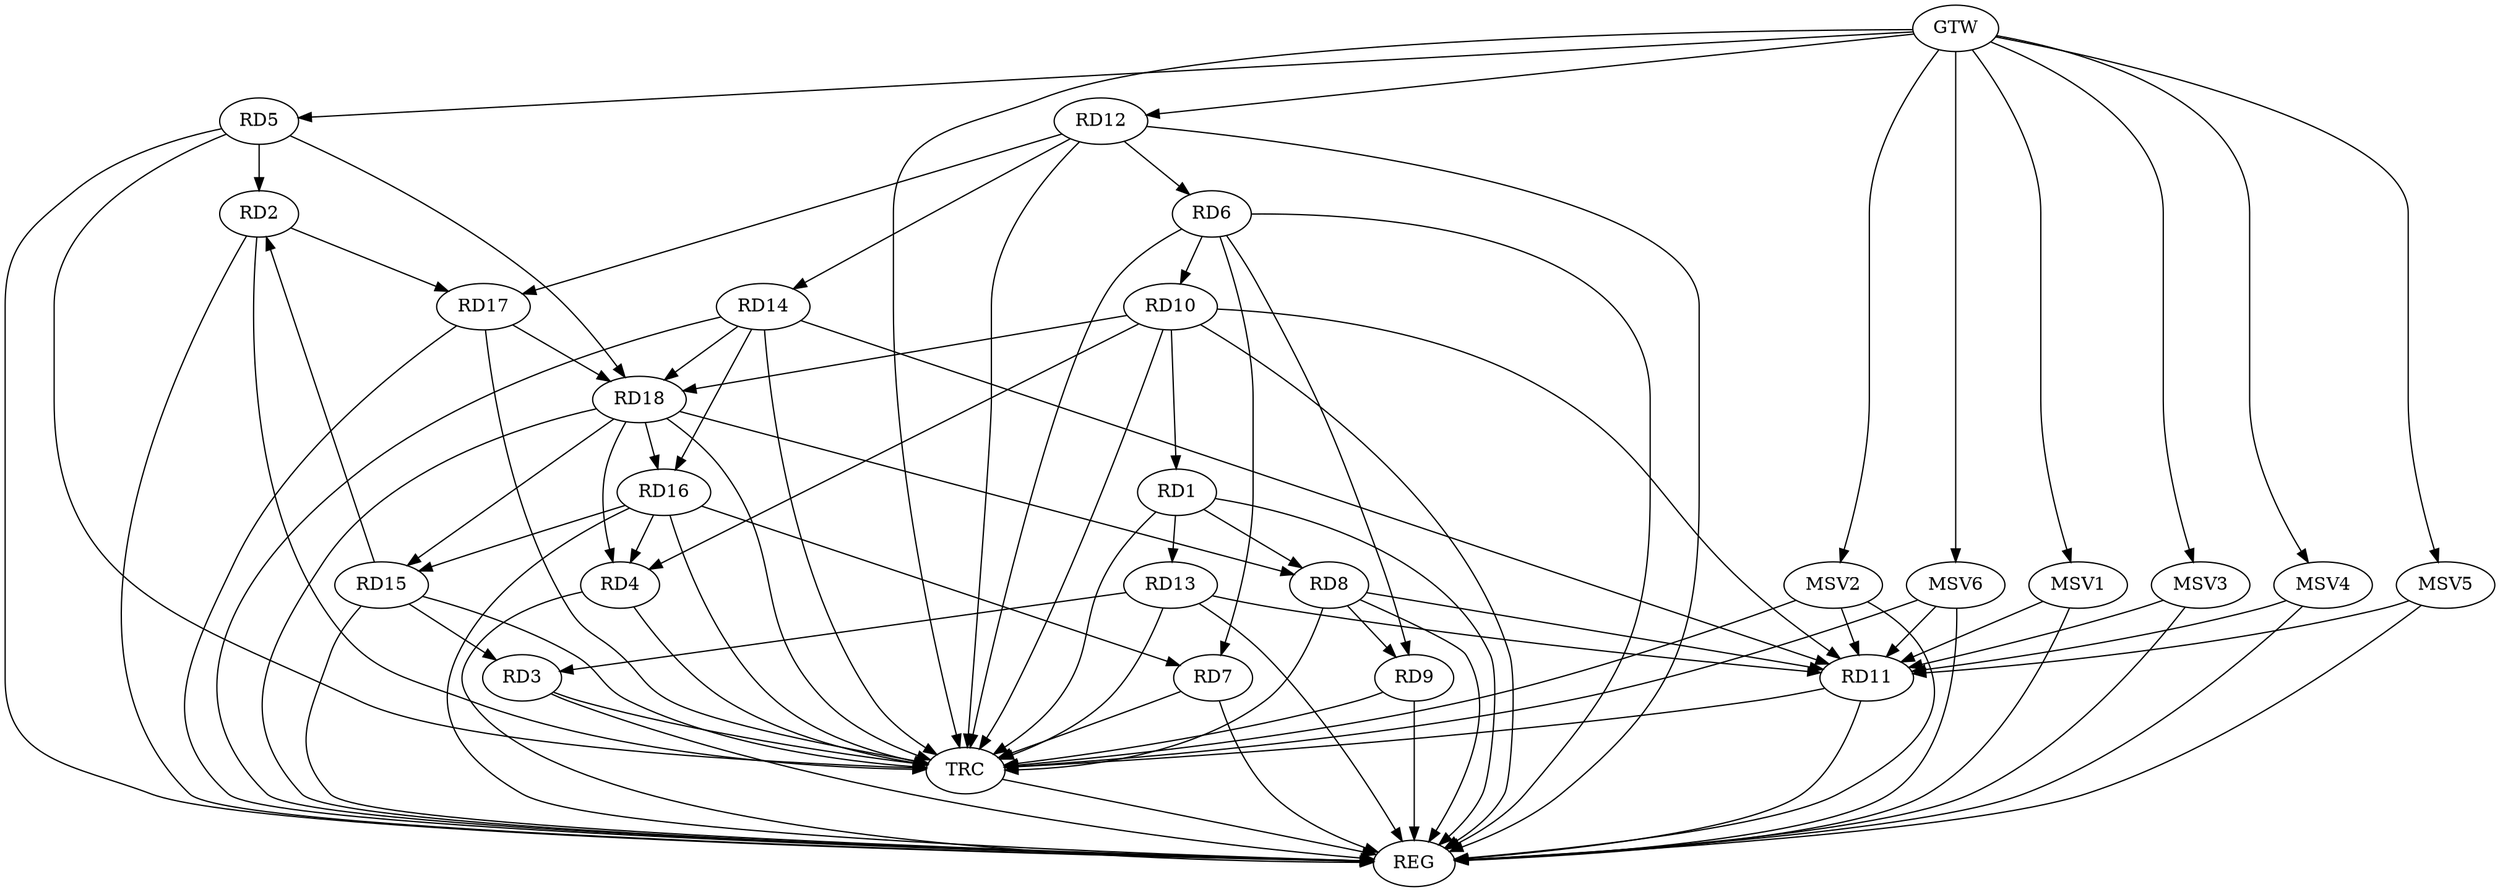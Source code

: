 strict digraph G {
  RD1 [ label="RD1" ];
  RD2 [ label="RD2" ];
  RD3 [ label="RD3" ];
  RD4 [ label="RD4" ];
  RD5 [ label="RD5" ];
  RD6 [ label="RD6" ];
  RD7 [ label="RD7" ];
  RD8 [ label="RD8" ];
  RD9 [ label="RD9" ];
  RD10 [ label="RD10" ];
  RD11 [ label="RD11" ];
  RD12 [ label="RD12" ];
  RD13 [ label="RD13" ];
  RD14 [ label="RD14" ];
  RD15 [ label="RD15" ];
  RD16 [ label="RD16" ];
  RD17 [ label="RD17" ];
  RD18 [ label="RD18" ];
  GTW [ label="GTW" ];
  REG [ label="REG" ];
  TRC [ label="TRC" ];
  MSV1 [ label="MSV1" ];
  MSV2 [ label="MSV2" ];
  MSV3 [ label="MSV3" ];
  MSV4 [ label="MSV4" ];
  MSV5 [ label="MSV5" ];
  MSV6 [ label="MSV6" ];
  RD1 -> RD8;
  RD10 -> RD1;
  RD1 -> RD13;
  RD5 -> RD2;
  RD15 -> RD2;
  RD2 -> RD17;
  RD13 -> RD3;
  RD15 -> RD3;
  RD10 -> RD4;
  RD16 -> RD4;
  RD18 -> RD4;
  RD5 -> RD18;
  RD6 -> RD7;
  RD6 -> RD9;
  RD6 -> RD10;
  RD12 -> RD6;
  RD16 -> RD7;
  RD8 -> RD9;
  RD8 -> RD11;
  RD18 -> RD8;
  RD10 -> RD11;
  RD10 -> RD18;
  RD13 -> RD11;
  RD14 -> RD11;
  RD12 -> RD14;
  RD12 -> RD17;
  RD14 -> RD16;
  RD14 -> RD18;
  RD16 -> RD15;
  RD18 -> RD15;
  RD18 -> RD16;
  RD17 -> RD18;
  GTW -> RD5;
  GTW -> RD12;
  RD1 -> REG;
  RD2 -> REG;
  RD3 -> REG;
  RD4 -> REG;
  RD5 -> REG;
  RD6 -> REG;
  RD7 -> REG;
  RD8 -> REG;
  RD9 -> REG;
  RD10 -> REG;
  RD11 -> REG;
  RD12 -> REG;
  RD13 -> REG;
  RD14 -> REG;
  RD15 -> REG;
  RD16 -> REG;
  RD17 -> REG;
  RD18 -> REG;
  RD1 -> TRC;
  RD2 -> TRC;
  RD3 -> TRC;
  RD4 -> TRC;
  RD5 -> TRC;
  RD6 -> TRC;
  RD7 -> TRC;
  RD8 -> TRC;
  RD9 -> TRC;
  RD10 -> TRC;
  RD11 -> TRC;
  RD12 -> TRC;
  RD13 -> TRC;
  RD14 -> TRC;
  RD15 -> TRC;
  RD16 -> TRC;
  RD17 -> TRC;
  RD18 -> TRC;
  GTW -> TRC;
  TRC -> REG;
  MSV1 -> RD11;
  MSV2 -> RD11;
  GTW -> MSV1;
  MSV1 -> REG;
  GTW -> MSV2;
  MSV2 -> REG;
  MSV2 -> TRC;
  MSV3 -> RD11;
  GTW -> MSV3;
  MSV3 -> REG;
  MSV4 -> RD11;
  MSV5 -> RD11;
  GTW -> MSV4;
  MSV4 -> REG;
  GTW -> MSV5;
  MSV5 -> REG;
  MSV6 -> RD11;
  GTW -> MSV6;
  MSV6 -> REG;
  MSV6 -> TRC;
}
